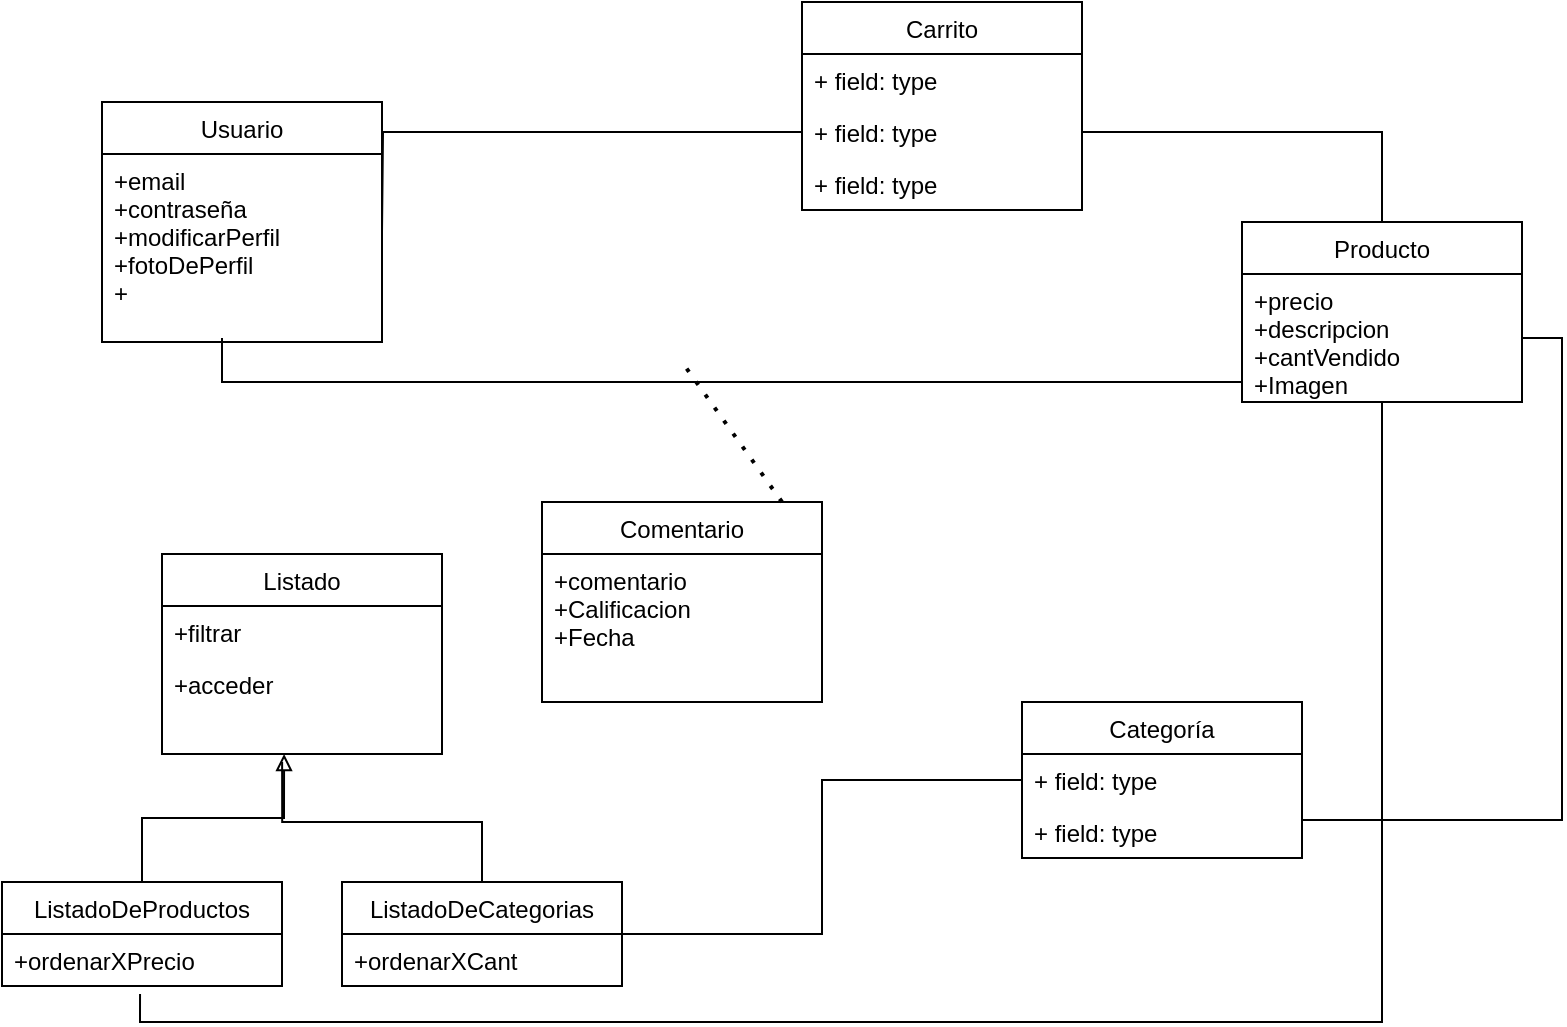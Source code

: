 <mxfile version="20.2.3" type="github">
  <diagram id="cnLoMoUfP63GgwvQ1eQH" name="Página-1">
    <mxGraphModel dx="868" dy="482" grid="1" gridSize="10" guides="1" tooltips="1" connect="1" arrows="1" fold="1" page="1" pageScale="1" pageWidth="827" pageHeight="1169" math="0" shadow="0">
      <root>
        <mxCell id="0" />
        <mxCell id="1" parent="0" />
        <mxCell id="8uu9EySztSq_89Ge9Skl-1" value="Usuario" style="swimlane;fontStyle=0;childLayout=stackLayout;horizontal=1;startSize=26;fillColor=none;horizontalStack=0;resizeParent=1;resizeParentMax=0;resizeLast=0;collapsible=1;marginBottom=0;" parent="1" vertex="1">
          <mxGeometry x="50" y="70" width="140" height="120" as="geometry">
            <mxRectangle x="50" y="70" width="80" height="30" as="alternateBounds" />
          </mxGeometry>
        </mxCell>
        <mxCell id="8uu9EySztSq_89Ge9Skl-2" value="+email&#xa;+contraseña&#xa;+modificarPerfil&#xa;+fotoDePerfil&#xa;+" style="text;strokeColor=none;fillColor=none;align=left;verticalAlign=top;spacingLeft=4;spacingRight=4;overflow=hidden;rotatable=0;points=[[0,0.5],[1,0.5]];portConstraint=eastwest;" parent="8uu9EySztSq_89Ge9Skl-1" vertex="1">
          <mxGeometry y="26" width="140" height="94" as="geometry" />
        </mxCell>
        <mxCell id="8uu9EySztSq_89Ge9Skl-5" value="Carrito" style="swimlane;fontStyle=0;childLayout=stackLayout;horizontal=1;startSize=26;fillColor=none;horizontalStack=0;resizeParent=1;resizeParentMax=0;resizeLast=0;collapsible=1;marginBottom=0;" parent="1" vertex="1">
          <mxGeometry x="400" y="20" width="140" height="104" as="geometry" />
        </mxCell>
        <mxCell id="8uu9EySztSq_89Ge9Skl-6" value="+ field: type" style="text;strokeColor=none;fillColor=none;align=left;verticalAlign=top;spacingLeft=4;spacingRight=4;overflow=hidden;rotatable=0;points=[[0,0.5],[1,0.5]];portConstraint=eastwest;" parent="8uu9EySztSq_89Ge9Skl-5" vertex="1">
          <mxGeometry y="26" width="140" height="26" as="geometry" />
        </mxCell>
        <mxCell id="8uu9EySztSq_89Ge9Skl-7" value="+ field: type" style="text;strokeColor=none;fillColor=none;align=left;verticalAlign=top;spacingLeft=4;spacingRight=4;overflow=hidden;rotatable=0;points=[[0,0.5],[1,0.5]];portConstraint=eastwest;" parent="8uu9EySztSq_89Ge9Skl-5" vertex="1">
          <mxGeometry y="52" width="140" height="26" as="geometry" />
        </mxCell>
        <mxCell id="8uu9EySztSq_89Ge9Skl-8" value="+ field: type" style="text;strokeColor=none;fillColor=none;align=left;verticalAlign=top;spacingLeft=4;spacingRight=4;overflow=hidden;rotatable=0;points=[[0,0.5],[1,0.5]];portConstraint=eastwest;" parent="8uu9EySztSq_89Ge9Skl-5" vertex="1">
          <mxGeometry y="78" width="140" height="26" as="geometry" />
        </mxCell>
        <mxCell id="8uu9EySztSq_89Ge9Skl-9" value="Producto" style="swimlane;fontStyle=0;childLayout=stackLayout;horizontal=1;startSize=26;fillColor=none;horizontalStack=0;resizeParent=1;resizeParentMax=0;resizeLast=0;collapsible=1;marginBottom=0;" parent="1" vertex="1">
          <mxGeometry x="620" y="130" width="140" height="90" as="geometry" />
        </mxCell>
        <mxCell id="8uu9EySztSq_89Ge9Skl-11" value="+precio&#xa;+descripcion&#xa;+cantVendido&#xa;+Imagen" style="text;strokeColor=none;fillColor=none;align=left;verticalAlign=top;spacingLeft=4;spacingRight=4;overflow=hidden;rotatable=0;points=[[0,0.5],[1,0.5]];portConstraint=eastwest;" parent="8uu9EySztSq_89Ge9Skl-9" vertex="1">
          <mxGeometry y="26" width="140" height="64" as="geometry" />
        </mxCell>
        <mxCell id="8uu9EySztSq_89Ge9Skl-28" style="edgeStyle=orthogonalEdgeStyle;rounded=0;orthogonalLoop=1;jettySize=auto;html=1;exitX=1;exitY=0.5;exitDx=0;exitDy=0;endArrow=none;endFill=0;entryX=1;entryY=0.5;entryDx=0;entryDy=0;" parent="1" source="8uu9EySztSq_89Ge9Skl-14" target="8uu9EySztSq_89Ge9Skl-11" edge="1">
          <mxGeometry relative="1" as="geometry">
            <mxPoint x="760" y="340" as="targetPoint" />
            <Array as="points">
              <mxPoint x="780" y="429" />
              <mxPoint x="780" y="188" />
            </Array>
          </mxGeometry>
        </mxCell>
        <mxCell id="8uu9EySztSq_89Ge9Skl-13" value="Categoría" style="swimlane;fontStyle=0;childLayout=stackLayout;horizontal=1;startSize=26;fillColor=none;horizontalStack=0;resizeParent=1;resizeParentMax=0;resizeLast=0;collapsible=1;marginBottom=0;" parent="1" vertex="1">
          <mxGeometry x="510" y="370" width="140" height="78" as="geometry" />
        </mxCell>
        <mxCell id="8uu9EySztSq_89Ge9Skl-14" value="+ field: type" style="text;strokeColor=none;fillColor=none;align=left;verticalAlign=top;spacingLeft=4;spacingRight=4;overflow=hidden;rotatable=0;points=[[0,0.5],[1,0.5]];portConstraint=eastwest;" parent="8uu9EySztSq_89Ge9Skl-13" vertex="1">
          <mxGeometry y="26" width="140" height="26" as="geometry" />
        </mxCell>
        <mxCell id="8uu9EySztSq_89Ge9Skl-15" value="+ field: type" style="text;strokeColor=none;fillColor=none;align=left;verticalAlign=top;spacingLeft=4;spacingRight=4;overflow=hidden;rotatable=0;points=[[0,0.5],[1,0.5]];portConstraint=eastwest;" parent="8uu9EySztSq_89Ge9Skl-13" vertex="1">
          <mxGeometry y="52" width="140" height="26" as="geometry" />
        </mxCell>
        <mxCell id="8uu9EySztSq_89Ge9Skl-17" value="Comentario" style="swimlane;fontStyle=0;childLayout=stackLayout;horizontal=1;startSize=26;fillColor=none;horizontalStack=0;resizeParent=1;resizeParentMax=0;resizeLast=0;collapsible=1;marginBottom=0;" parent="1" vertex="1">
          <mxGeometry x="270" y="270" width="140" height="100" as="geometry" />
        </mxCell>
        <mxCell id="8uu9EySztSq_89Ge9Skl-20" value="+comentario&#xa;+Calificacion&#xa;+Fecha" style="text;strokeColor=none;fillColor=none;align=left;verticalAlign=top;spacingLeft=4;spacingRight=4;overflow=hidden;rotatable=0;points=[[0,0.5],[1,0.5]];portConstraint=eastwest;" parent="8uu9EySztSq_89Ge9Skl-17" vertex="1">
          <mxGeometry y="26" width="140" height="74" as="geometry" />
        </mxCell>
        <mxCell id="8uu9EySztSq_89Ge9Skl-22" style="edgeStyle=orthogonalEdgeStyle;rounded=0;orthogonalLoop=1;jettySize=auto;html=1;exitX=1;exitY=0.5;exitDx=0;exitDy=0;entryX=0;entryY=0.5;entryDx=0;entryDy=0;endArrow=none;endFill=0;" parent="1" target="8uu9EySztSq_89Ge9Skl-7" edge="1">
          <mxGeometry relative="1" as="geometry">
            <mxPoint x="190" y="135" as="sourcePoint" />
          </mxGeometry>
        </mxCell>
        <mxCell id="8uu9EySztSq_89Ge9Skl-24" style="edgeStyle=orthogonalEdgeStyle;rounded=0;orthogonalLoop=1;jettySize=auto;html=1;exitX=0;exitY=0.5;exitDx=0;exitDy=0;endArrow=none;endFill=0;" parent="1" source="8uu9EySztSq_89Ge9Skl-11" edge="1">
          <mxGeometry relative="1" as="geometry">
            <mxPoint x="110" y="188" as="targetPoint" />
            <Array as="points">
              <mxPoint x="620" y="210" />
              <mxPoint x="110" y="210" />
            </Array>
          </mxGeometry>
        </mxCell>
        <mxCell id="8uu9EySztSq_89Ge9Skl-26" value="" style="endArrow=none;dashed=1;html=1;dashPattern=1 3;strokeWidth=2;rounded=0;" parent="1" edge="1">
          <mxGeometry width="50" height="50" relative="1" as="geometry">
            <mxPoint x="390" y="270" as="sourcePoint" />
            <mxPoint x="340" y="200" as="targetPoint" />
          </mxGeometry>
        </mxCell>
        <mxCell id="8uu9EySztSq_89Ge9Skl-27" style="edgeStyle=orthogonalEdgeStyle;rounded=0;orthogonalLoop=1;jettySize=auto;html=1;exitX=1;exitY=0.5;exitDx=0;exitDy=0;entryX=0.5;entryY=0;entryDx=0;entryDy=0;endArrow=none;endFill=0;" parent="1" source="8uu9EySztSq_89Ge9Skl-7" target="8uu9EySztSq_89Ge9Skl-9" edge="1">
          <mxGeometry relative="1" as="geometry" />
        </mxCell>
        <mxCell id="eQJ6p9zYsw0Z8SS2zc7L-1" value="Listado" style="swimlane;fontStyle=0;childLayout=stackLayout;horizontal=1;startSize=26;fillColor=none;horizontalStack=0;resizeParent=1;resizeParentMax=0;resizeLast=0;collapsible=1;marginBottom=0;" vertex="1" parent="1">
          <mxGeometry x="80" y="296" width="140" height="100" as="geometry" />
        </mxCell>
        <mxCell id="eQJ6p9zYsw0Z8SS2zc7L-2" value="+filtrar" style="text;strokeColor=none;fillColor=none;align=left;verticalAlign=top;spacingLeft=4;spacingRight=4;overflow=hidden;rotatable=0;points=[[0,0.5],[1,0.5]];portConstraint=eastwest;" vertex="1" parent="eQJ6p9zYsw0Z8SS2zc7L-1">
          <mxGeometry y="26" width="140" height="26" as="geometry" />
        </mxCell>
        <mxCell id="eQJ6p9zYsw0Z8SS2zc7L-4" value="+acceder" style="text;strokeColor=none;fillColor=none;align=left;verticalAlign=top;spacingLeft=4;spacingRight=4;overflow=hidden;rotatable=0;points=[[0,0.5],[1,0.5]];portConstraint=eastwest;" vertex="1" parent="eQJ6p9zYsw0Z8SS2zc7L-1">
          <mxGeometry y="52" width="140" height="48" as="geometry" />
        </mxCell>
        <mxCell id="eQJ6p9zYsw0Z8SS2zc7L-5" value="" style="endArrow=block;html=1;rounded=0;endFill=0;strokeColor=default;exitX=0.5;exitY=0;exitDx=0;exitDy=0;edgeStyle=orthogonalEdgeStyle;entryX=0.436;entryY=1;entryDx=0;entryDy=0;entryPerimeter=0;" edge="1" parent="1" source="eQJ6p9zYsw0Z8SS2zc7L-6" target="eQJ6p9zYsw0Z8SS2zc7L-4">
          <mxGeometry width="50" height="50" relative="1" as="geometry">
            <mxPoint x="110" y="457" as="sourcePoint" />
            <mxPoint x="160" y="407" as="targetPoint" />
          </mxGeometry>
        </mxCell>
        <mxCell id="eQJ6p9zYsw0Z8SS2zc7L-6" value="ListadoDeProductos" style="swimlane;fontStyle=0;childLayout=stackLayout;horizontal=1;startSize=26;fillColor=none;horizontalStack=0;resizeParent=1;resizeParentMax=0;resizeLast=0;collapsible=1;marginBottom=0;" vertex="1" parent="1">
          <mxGeometry y="460" width="140" height="52" as="geometry" />
        </mxCell>
        <mxCell id="eQJ6p9zYsw0Z8SS2zc7L-7" value="+ordenarXPrecio" style="text;strokeColor=none;fillColor=none;align=left;verticalAlign=top;spacingLeft=4;spacingRight=4;overflow=hidden;rotatable=0;points=[[0,0.5],[1,0.5]];portConstraint=eastwest;" vertex="1" parent="eQJ6p9zYsw0Z8SS2zc7L-6">
          <mxGeometry y="26" width="140" height="26" as="geometry" />
        </mxCell>
        <mxCell id="eQJ6p9zYsw0Z8SS2zc7L-13" style="edgeStyle=orthogonalEdgeStyle;rounded=0;orthogonalLoop=1;jettySize=auto;html=1;exitX=1;exitY=0.5;exitDx=0;exitDy=0;entryX=0;entryY=0.5;entryDx=0;entryDy=0;endArrow=none;endFill=0;strokeColor=default;" edge="1" parent="1" source="eQJ6p9zYsw0Z8SS2zc7L-9" target="8uu9EySztSq_89Ge9Skl-14">
          <mxGeometry relative="1" as="geometry" />
        </mxCell>
        <mxCell id="eQJ6p9zYsw0Z8SS2zc7L-9" value="ListadoDeCategorias" style="swimlane;fontStyle=0;childLayout=stackLayout;horizontal=1;startSize=26;fillColor=none;horizontalStack=0;resizeParent=1;resizeParentMax=0;resizeLast=0;collapsible=1;marginBottom=0;" vertex="1" parent="1">
          <mxGeometry x="170" y="460" width="140" height="52" as="geometry" />
        </mxCell>
        <mxCell id="eQJ6p9zYsw0Z8SS2zc7L-10" value="+ordenarXCant" style="text;strokeColor=none;fillColor=none;align=left;verticalAlign=top;spacingLeft=4;spacingRight=4;overflow=hidden;rotatable=0;points=[[0,0.5],[1,0.5]];portConstraint=eastwest;" vertex="1" parent="eQJ6p9zYsw0Z8SS2zc7L-9">
          <mxGeometry y="26" width="140" height="26" as="geometry" />
        </mxCell>
        <mxCell id="eQJ6p9zYsw0Z8SS2zc7L-12" value="" style="endArrow=none;html=1;rounded=0;endFill=0;strokeColor=default;exitX=0.5;exitY=0;exitDx=0;exitDy=0;edgeStyle=orthogonalEdgeStyle;entryX=0.429;entryY=1.083;entryDx=0;entryDy=0;entryPerimeter=0;" edge="1" parent="1" source="eQJ6p9zYsw0Z8SS2zc7L-9" target="eQJ6p9zYsw0Z8SS2zc7L-4">
          <mxGeometry width="50" height="50" relative="1" as="geometry">
            <mxPoint x="80" y="470" as="sourcePoint" />
            <mxPoint x="140" y="400" as="targetPoint" />
            <Array as="points">
              <mxPoint x="240" y="430" />
              <mxPoint x="140" y="430" />
            </Array>
          </mxGeometry>
        </mxCell>
        <mxCell id="eQJ6p9zYsw0Z8SS2zc7L-14" style="edgeStyle=orthogonalEdgeStyle;rounded=0;orthogonalLoop=1;jettySize=auto;html=1;exitX=0.493;exitY=1.154;exitDx=0;exitDy=0;entryX=0.5;entryY=1;entryDx=0;entryDy=0;entryPerimeter=0;endArrow=none;endFill=0;strokeColor=default;exitPerimeter=0;" edge="1" parent="1" source="eQJ6p9zYsw0Z8SS2zc7L-7" target="8uu9EySztSq_89Ge9Skl-11">
          <mxGeometry relative="1" as="geometry">
            <Array as="points">
              <mxPoint x="69" y="530" />
              <mxPoint x="690" y="530" />
            </Array>
          </mxGeometry>
        </mxCell>
      </root>
    </mxGraphModel>
  </diagram>
</mxfile>
